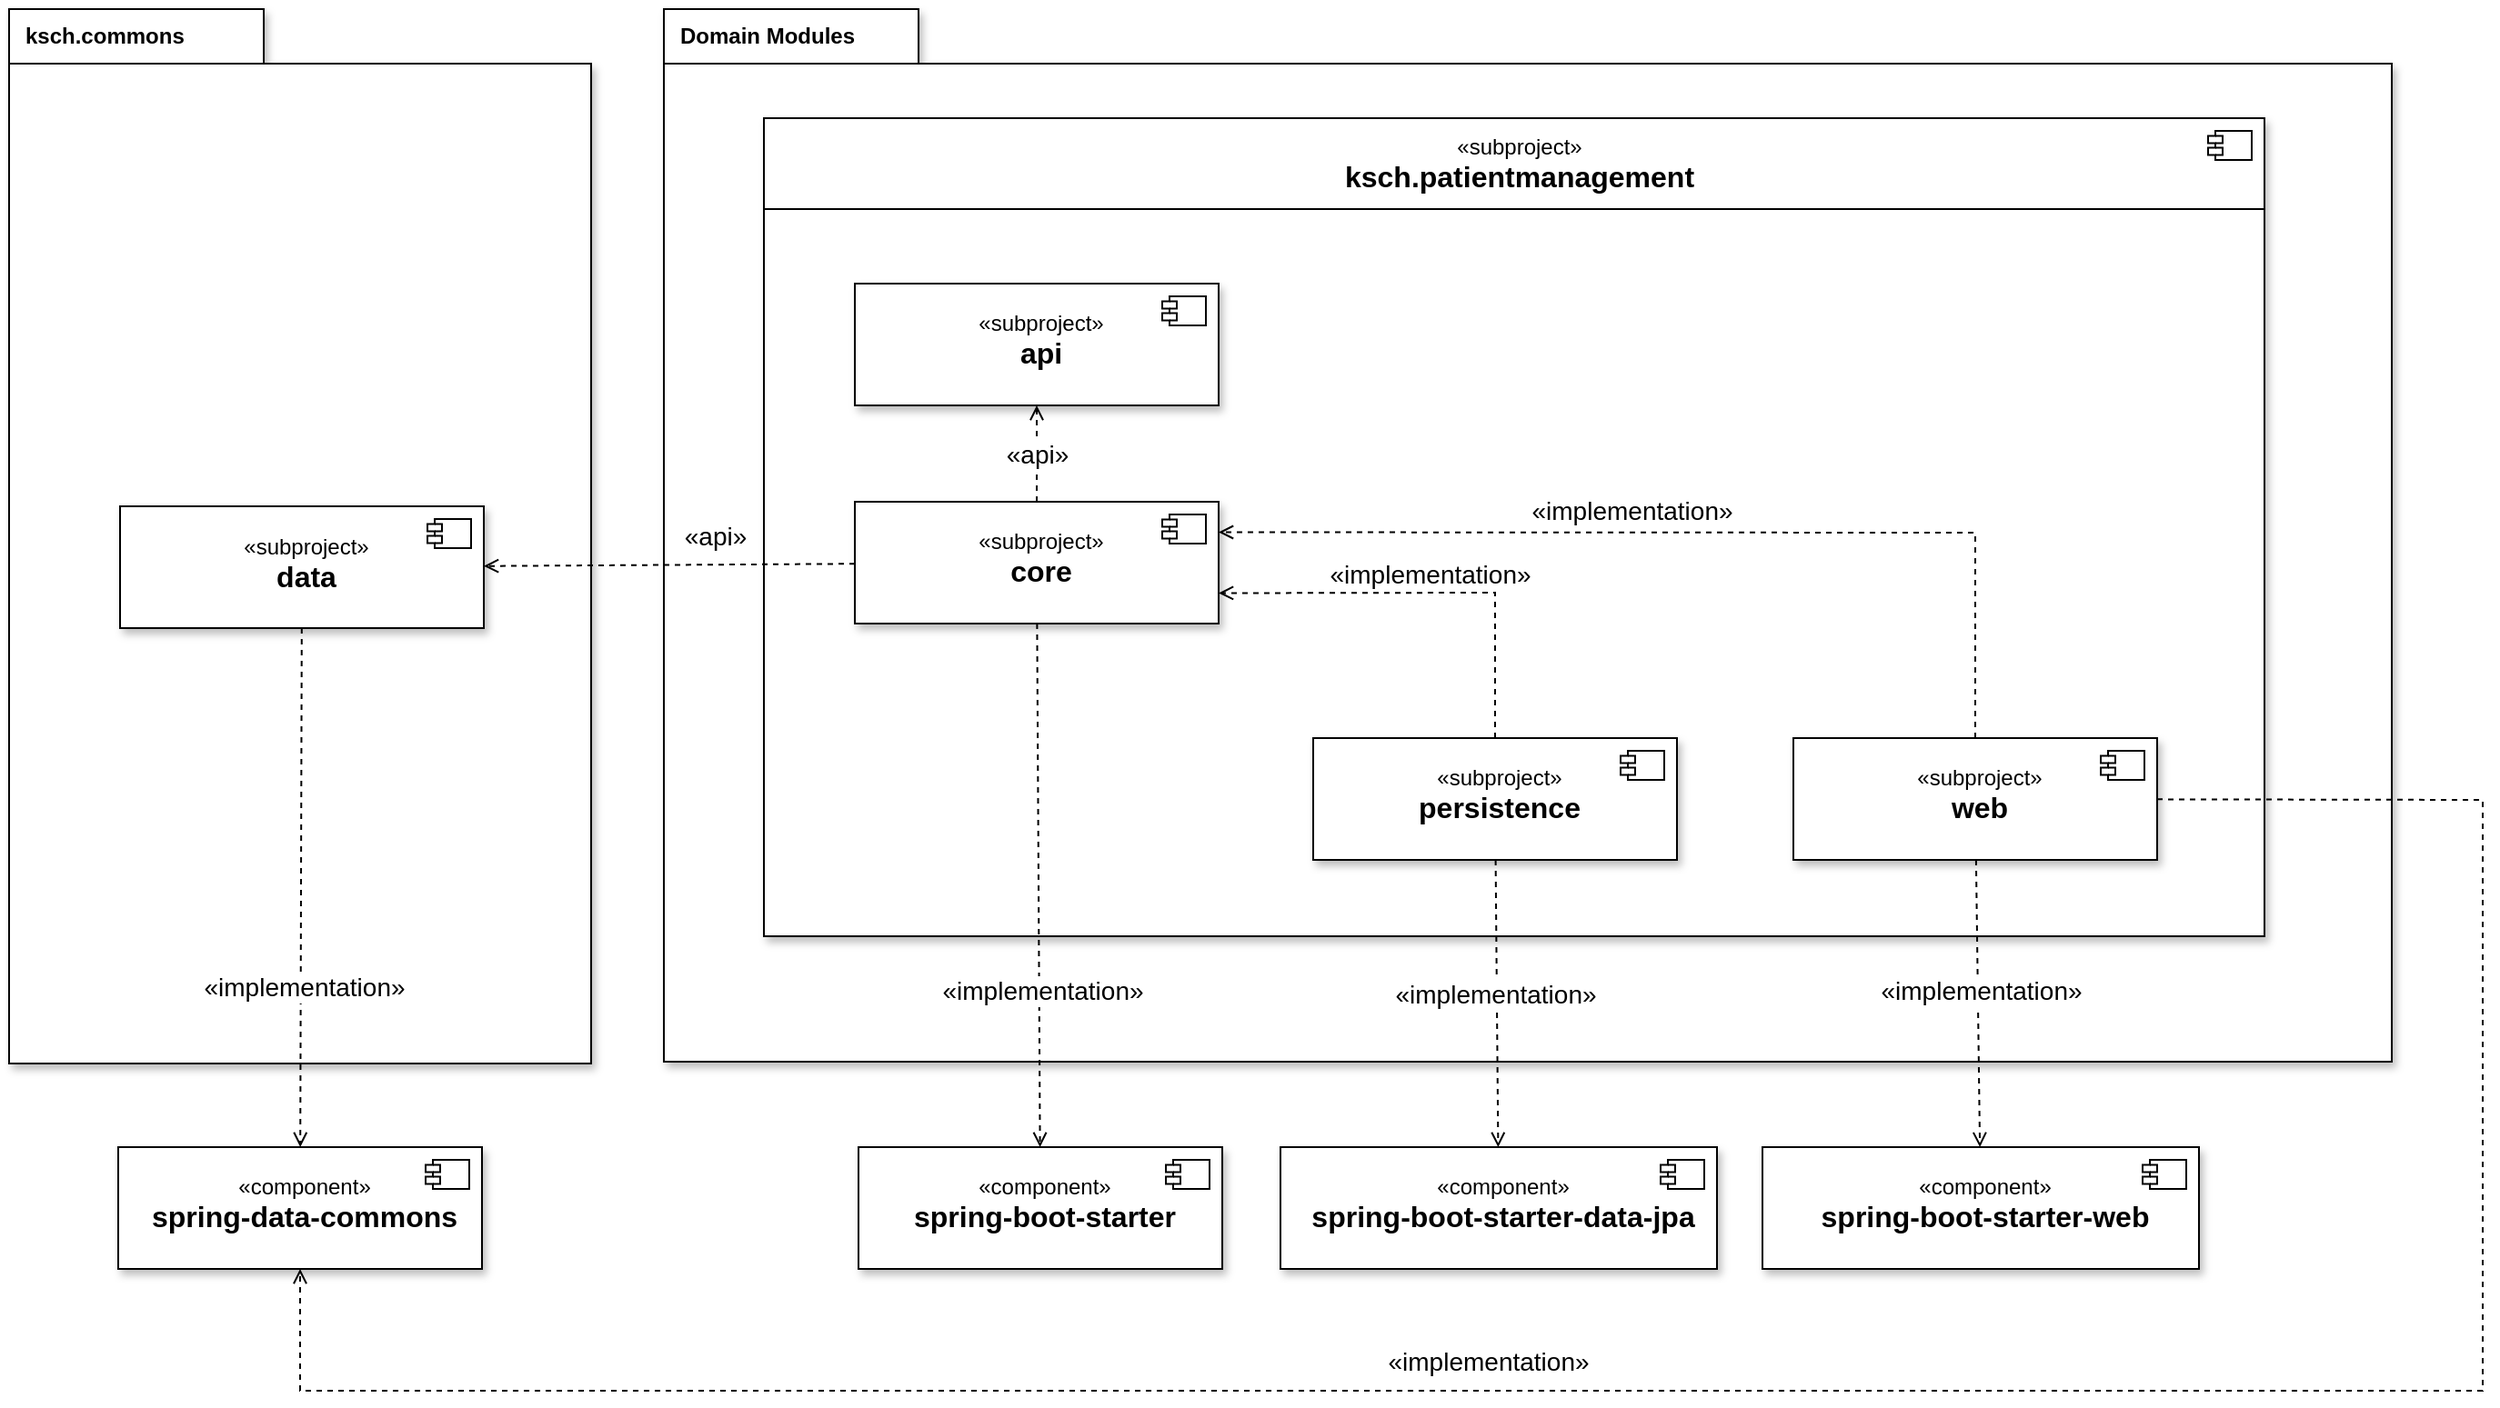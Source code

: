 <mxfile version="21.6.1" type="device">
  <diagram name="Page-1" id="RrcWq4_QC9YrLvJBkymK">
    <mxGraphModel dx="1762" dy="899" grid="1" gridSize="10" guides="1" tooltips="1" connect="1" arrows="1" fold="1" page="0" pageScale="1" pageWidth="827" pageHeight="1169" math="0" shadow="0">
      <root>
        <mxCell id="0" />
        <mxCell id="1" parent="0" />
        <mxCell id="NQAzerqRkBum7FQXbE5B-5" value="&lt;div&gt;ksch.commons&lt;/div&gt;" style="shape=folder;fontStyle=1;tabWidth=140;tabHeight=30;tabPosition=left;html=1;boundedLbl=1;labelInHeader=1;container=1;collapsible=0;recursiveResize=0;align=left;spacingTop=0;spacingLeft=7;shadow=1;" parent="1" vertex="1">
          <mxGeometry x="160" y="320" width="320" height="580" as="geometry" />
        </mxCell>
        <mxCell id="NQAzerqRkBum7FQXbE5B-6" value="" style="html=1;strokeColor=none;resizeWidth=1;resizeHeight=1;fillColor=none;part=1;connectable=0;allowArrows=0;deletable=0;fontStyle=1;fontSize=14;" parent="NQAzerqRkBum7FQXbE5B-5" vertex="1">
          <mxGeometry width="530" relative="1" as="geometry">
            <mxPoint y="40" as="offset" />
          </mxGeometry>
        </mxCell>
        <mxCell id="NQAzerqRkBum7FQXbE5B-15" value="" style="fontStyle=1;align=right;verticalAlign=top;childLayout=stackLayout;horizontal=1;horizontalStack=0;resizeParent=1;resizeParentMax=0;resizeLast=0;marginBottom=0;allowArrows=0;connectable=0;strokeColor=#000000;strokeWidth=1;fontSize=12;fillColor=default;spacingBottom=0;spacingTop=0;shadow=1;" parent="NQAzerqRkBum7FQXbE5B-5" vertex="1">
          <mxGeometry x="61" y="273.5" width="200" height="67" as="geometry" />
        </mxCell>
        <mxCell id="NQAzerqRkBum7FQXbE5B-16" value="&lt;span style=&quot;font-weight: normal;&quot;&gt;«subproject»&lt;/span&gt;&lt;br&gt;&lt;font style=&quot;font-size: 16px;&quot;&gt;data&lt;/font&gt;" style="html=1;align=center;spacingLeft=4;verticalAlign=top;strokeColor=none;fillColor=none;fontStyle=1;strokeWidth=1;fontSize=12;spacingTop=8;" parent="NQAzerqRkBum7FQXbE5B-15" vertex="1">
          <mxGeometry width="200" height="67" as="geometry" />
        </mxCell>
        <mxCell id="NQAzerqRkBum7FQXbE5B-17" value="" style="shape=component;jettyWidth=8;jettyHeight=4;fontSize=12;fillColor=default;strokeColor=default;strokeWidth=1;" parent="NQAzerqRkBum7FQXbE5B-16" vertex="1">
          <mxGeometry x="1" width="24" height="16" relative="1" as="geometry">
            <mxPoint x="-31" y="7" as="offset" />
          </mxGeometry>
        </mxCell>
        <mxCell id="NQAzerqRkBum7FQXbE5B-21" value="&lt;div&gt;Domain Modules&lt;/div&gt;" style="shape=folder;fontStyle=1;tabWidth=140;tabHeight=30;tabPosition=left;html=1;boundedLbl=1;labelInHeader=1;container=1;collapsible=0;recursiveResize=0;align=left;spacingTop=0;spacingLeft=7;shadow=1;" parent="1" vertex="1">
          <mxGeometry x="520" y="320" width="950" height="579" as="geometry" />
        </mxCell>
        <mxCell id="NQAzerqRkBum7FQXbE5B-22" value="" style="html=1;strokeColor=none;resizeWidth=1;resizeHeight=1;fillColor=none;part=1;connectable=0;allowArrows=0;deletable=0;fontStyle=1;fontSize=14;" parent="NQAzerqRkBum7FQXbE5B-21" vertex="1">
          <mxGeometry width="530" relative="1" as="geometry">
            <mxPoint y="40" as="offset" />
          </mxGeometry>
        </mxCell>
        <mxCell id="NQAzerqRkBum7FQXbE5B-11" value="" style="fontStyle=1;align=right;verticalAlign=top;childLayout=stackLayout;horizontal=1;horizontalStack=0;resizeParent=1;resizeParentMax=0;resizeLast=0;marginBottom=0;allowArrows=0;connectable=0;strokeColor=#000000;strokeWidth=1;fontSize=12;fillColor=default;shadow=1;dropTarget=0;" parent="NQAzerqRkBum7FQXbE5B-21" vertex="1">
          <mxGeometry x="55" y="60" width="825" height="450" as="geometry" />
        </mxCell>
        <mxCell id="NQAzerqRkBum7FQXbE5B-12" value="&lt;span style=&quot;font-weight: normal;&quot;&gt;«subproject»&lt;/span&gt;&lt;br&gt;&lt;font style=&quot;font-size: 16px;&quot;&gt;ksch.patientmanagement&lt;/font&gt;" style="html=1;align=center;spacingLeft=4;verticalAlign=middle;strokeColor=none;fillColor=none;fontStyle=1;strokeWidth=1;fontSize=12;" parent="NQAzerqRkBum7FQXbE5B-11" vertex="1">
          <mxGeometry width="825" height="50" as="geometry" />
        </mxCell>
        <mxCell id="NQAzerqRkBum7FQXbE5B-13" value="" style="shape=component;jettyWidth=8;jettyHeight=4;fontSize=12;fillColor=default;strokeColor=default;strokeWidth=1;" parent="NQAzerqRkBum7FQXbE5B-12" vertex="1">
          <mxGeometry x="1" width="24" height="16" relative="1" as="geometry">
            <mxPoint x="-31" y="7" as="offset" />
          </mxGeometry>
        </mxCell>
        <mxCell id="NQAzerqRkBum7FQXbE5B-14" value="" style="swimlane;swimlaneBody=1;swimlaneHead=1;horizontal=1;swimlaneLine=0;collapsible=0;fontStyle=0;strokeColor=#000000;strokeWidth=1;fontSize=12;fillColor=none;" parent="NQAzerqRkBum7FQXbE5B-11" vertex="1">
          <mxGeometry y="50" width="825" height="400" as="geometry" />
        </mxCell>
        <mxCell id="NQAzerqRkBum7FQXbE5B-39" value="" style="endArrow=open;html=1;rounded=0;dashed=1;jumpStyle=line;jumpSize=5;endFill=0;fontSize=14;" parent="NQAzerqRkBum7FQXbE5B-14" source="NQAzerqRkBum7FQXbE5B-24" target="NQAzerqRkBum7FQXbE5B-19" edge="1">
          <mxGeometry width="50" height="50" relative="1" as="geometry">
            <mxPoint x="320" y="530" as="sourcePoint" />
            <mxPoint x="362.0" y="480" as="targetPoint" />
          </mxGeometry>
        </mxCell>
        <mxCell id="NQAzerqRkBum7FQXbE5B-40" value="«api»" style="edgeLabel;html=1;align=center;verticalAlign=middle;resizable=0;points=[];fontSize=14;" parent="NQAzerqRkBum7FQXbE5B-39" vertex="1" connectable="0">
          <mxGeometry x="0.1" y="-1" relative="1" as="geometry">
            <mxPoint x="-1" y="3" as="offset" />
          </mxGeometry>
        </mxCell>
        <mxCell id="NQAzerqRkBum7FQXbE5B-43" value="" style="endArrow=open;html=1;rounded=0;dashed=1;jumpStyle=line;jumpSize=5;endFill=0;fontSize=14;entryX=1;entryY=0.25;entryDx=0;entryDy=0;" parent="NQAzerqRkBum7FQXbE5B-14" source="NQAzerqRkBum7FQXbE5B-30" target="NQAzerqRkBum7FQXbE5B-24" edge="1">
          <mxGeometry width="50" height="50" relative="1" as="geometry">
            <mxPoint x="790" y="870" as="sourcePoint" />
            <mxPoint x="832.0" y="820" as="targetPoint" />
            <Array as="points">
              <mxPoint x="666" y="178" />
            </Array>
          </mxGeometry>
        </mxCell>
        <mxCell id="NQAzerqRkBum7FQXbE5B-44" value="«implementation»" style="edgeLabel;html=1;align=center;verticalAlign=middle;resizable=0;points=[];fontSize=14;" parent="NQAzerqRkBum7FQXbE5B-43" vertex="1" connectable="0">
          <mxGeometry x="0.1" y="-1" relative="1" as="geometry">
            <mxPoint x="-11" y="-11" as="offset" />
          </mxGeometry>
        </mxCell>
        <mxCell id="NQAzerqRkBum7FQXbE5B-18" value="" style="fontStyle=1;align=right;verticalAlign=top;childLayout=stackLayout;horizontal=1;horizontalStack=0;resizeParent=1;resizeParentMax=0;resizeLast=0;marginBottom=0;allowArrows=0;connectable=0;strokeColor=#000000;strokeWidth=1;fontSize=12;fillColor=default;spacingBottom=0;spacingTop=0;shadow=1;" parent="NQAzerqRkBum7FQXbE5B-14" vertex="1">
          <mxGeometry x="50" y="41" width="200" height="67" as="geometry" />
        </mxCell>
        <mxCell id="NQAzerqRkBum7FQXbE5B-19" value="&lt;span style=&quot;font-weight: normal;&quot;&gt;«subproject»&lt;/span&gt;&lt;br&gt;&lt;font style=&quot;font-size: 16px;&quot;&gt;api&lt;/font&gt;" style="html=1;align=center;spacingLeft=4;verticalAlign=top;strokeColor=none;fillColor=none;fontStyle=1;strokeWidth=1;fontSize=12;spacingTop=8;" parent="NQAzerqRkBum7FQXbE5B-18" vertex="1">
          <mxGeometry width="200" height="67" as="geometry" />
        </mxCell>
        <mxCell id="NQAzerqRkBum7FQXbE5B-20" value="" style="shape=component;jettyWidth=8;jettyHeight=4;fontSize=12;fillColor=default;strokeColor=default;strokeWidth=1;" parent="NQAzerqRkBum7FQXbE5B-19" vertex="1">
          <mxGeometry x="1" width="24" height="16" relative="1" as="geometry">
            <mxPoint x="-31" y="7" as="offset" />
          </mxGeometry>
        </mxCell>
        <mxCell id="NQAzerqRkBum7FQXbE5B-23" value="" style="fontStyle=1;align=right;verticalAlign=top;childLayout=stackLayout;horizontal=1;horizontalStack=0;resizeParent=1;resizeParentMax=0;resizeLast=0;marginBottom=0;allowArrows=0;connectable=0;strokeColor=#000000;strokeWidth=1;fontSize=12;fillColor=default;spacingBottom=0;spacingTop=0;shadow=1;" parent="NQAzerqRkBum7FQXbE5B-14" vertex="1">
          <mxGeometry x="50" y="161" width="200" height="67" as="geometry" />
        </mxCell>
        <mxCell id="NQAzerqRkBum7FQXbE5B-24" value="&lt;span style=&quot;font-weight: normal;&quot;&gt;«subproject»&lt;/span&gt;&lt;br&gt;&lt;font style=&quot;font-size: 16px;&quot;&gt;core&lt;/font&gt;" style="html=1;align=center;spacingLeft=4;verticalAlign=top;strokeColor=none;fillColor=none;fontStyle=1;strokeWidth=1;fontSize=12;spacingTop=8;" parent="NQAzerqRkBum7FQXbE5B-23" vertex="1">
          <mxGeometry width="200" height="67" as="geometry" />
        </mxCell>
        <mxCell id="NQAzerqRkBum7FQXbE5B-25" value="" style="shape=component;jettyWidth=8;jettyHeight=4;fontSize=12;fillColor=default;strokeColor=default;strokeWidth=1;" parent="NQAzerqRkBum7FQXbE5B-24" vertex="1">
          <mxGeometry x="1" width="24" height="16" relative="1" as="geometry">
            <mxPoint x="-31" y="7" as="offset" />
          </mxGeometry>
        </mxCell>
        <mxCell id="NQAzerqRkBum7FQXbE5B-45" value="" style="endArrow=open;html=1;rounded=0;dashed=1;jumpStyle=line;jumpSize=5;endFill=0;fontSize=14;entryX=1;entryY=0.75;entryDx=0;entryDy=0;" parent="NQAzerqRkBum7FQXbE5B-14" source="NQAzerqRkBum7FQXbE5B-27" target="NQAzerqRkBum7FQXbE5B-24" edge="1">
          <mxGeometry width="50" height="50" relative="1" as="geometry">
            <mxPoint x="-800" y="331" as="sourcePoint" />
            <mxPoint x="-758.0" y="281" as="targetPoint" />
            <Array as="points">
              <mxPoint x="402" y="211" />
            </Array>
          </mxGeometry>
        </mxCell>
        <mxCell id="NQAzerqRkBum7FQXbE5B-46" value="«implementation»" style="edgeLabel;html=1;align=center;verticalAlign=middle;resizable=0;points=[];fontSize=14;" parent="NQAzerqRkBum7FQXbE5B-45" vertex="1" connectable="0">
          <mxGeometry x="0.1" y="-1" relative="1" as="geometry">
            <mxPoint x="11" y="-9" as="offset" />
          </mxGeometry>
        </mxCell>
        <mxCell id="NQAzerqRkBum7FQXbE5B-26" value="" style="fontStyle=1;align=right;verticalAlign=top;childLayout=stackLayout;horizontal=1;horizontalStack=0;resizeParent=1;resizeParentMax=0;resizeLast=0;marginBottom=0;allowArrows=0;connectable=0;strokeColor=#000000;strokeWidth=1;fontSize=12;fillColor=default;spacingBottom=0;spacingTop=0;shadow=1;" parent="NQAzerqRkBum7FQXbE5B-14" vertex="1">
          <mxGeometry x="302" y="291" width="200" height="67" as="geometry" />
        </mxCell>
        <mxCell id="NQAzerqRkBum7FQXbE5B-27" value="&lt;span style=&quot;font-weight: normal;&quot;&gt;«subproject»&lt;/span&gt;&lt;br&gt;&lt;font style=&quot;font-size: 16px;&quot;&gt;persistence&lt;/font&gt;" style="html=1;align=center;spacingLeft=4;verticalAlign=top;strokeColor=none;fillColor=none;fontStyle=1;strokeWidth=1;fontSize=12;spacingTop=8;" parent="NQAzerqRkBum7FQXbE5B-26" vertex="1">
          <mxGeometry width="200" height="67" as="geometry" />
        </mxCell>
        <mxCell id="NQAzerqRkBum7FQXbE5B-28" value="" style="shape=component;jettyWidth=8;jettyHeight=4;fontSize=12;fillColor=default;strokeColor=default;strokeWidth=1;" parent="NQAzerqRkBum7FQXbE5B-27" vertex="1">
          <mxGeometry x="1" width="24" height="16" relative="1" as="geometry">
            <mxPoint x="-31" y="7" as="offset" />
          </mxGeometry>
        </mxCell>
        <mxCell id="NQAzerqRkBum7FQXbE5B-29" value="" style="fontStyle=1;align=right;verticalAlign=top;childLayout=stackLayout;horizontal=1;horizontalStack=0;resizeParent=1;resizeParentMax=0;resizeLast=0;marginBottom=0;allowArrows=0;connectable=0;strokeColor=#000000;strokeWidth=1;fontSize=12;fillColor=default;spacingBottom=0;spacingTop=0;shadow=1;" parent="NQAzerqRkBum7FQXbE5B-14" vertex="1">
          <mxGeometry x="566" y="291" width="200" height="67" as="geometry" />
        </mxCell>
        <mxCell id="NQAzerqRkBum7FQXbE5B-30" value="&lt;span style=&quot;font-weight: normal;&quot;&gt;«subproject»&lt;/span&gt;&lt;br&gt;&lt;font style=&quot;font-size: 16px;&quot;&gt;web&lt;/font&gt;" style="html=1;align=center;spacingLeft=4;verticalAlign=top;strokeColor=none;fillColor=none;fontStyle=1;strokeWidth=1;fontSize=12;spacingTop=8;" parent="NQAzerqRkBum7FQXbE5B-29" vertex="1">
          <mxGeometry width="200" height="67" as="geometry" />
        </mxCell>
        <mxCell id="NQAzerqRkBum7FQXbE5B-31" value="" style="shape=component;jettyWidth=8;jettyHeight=4;fontSize=12;fillColor=default;strokeColor=default;strokeWidth=1;" parent="NQAzerqRkBum7FQXbE5B-30" vertex="1">
          <mxGeometry x="1" width="24" height="16" relative="1" as="geometry">
            <mxPoint x="-31" y="7" as="offset" />
          </mxGeometry>
        </mxCell>
        <mxCell id="NQAzerqRkBum7FQXbE5B-32" value="" style="endArrow=open;html=1;rounded=0;dashed=1;jumpStyle=line;jumpSize=5;endFill=0;fontSize=14;" parent="1" source="NQAzerqRkBum7FQXbE5B-24" target="NQAzerqRkBum7FQXbE5B-16" edge="1">
          <mxGeometry width="50" height="50" relative="1" as="geometry">
            <mxPoint x="370" y="760" as="sourcePoint" />
            <mxPoint x="412.0" y="710" as="targetPoint" />
          </mxGeometry>
        </mxCell>
        <mxCell id="NQAzerqRkBum7FQXbE5B-33" value="«api»" style="edgeLabel;html=1;align=center;verticalAlign=middle;resizable=0;points=[];fontSize=14;" parent="NQAzerqRkBum7FQXbE5B-32" vertex="1" connectable="0">
          <mxGeometry x="0.1" y="-1" relative="1" as="geometry">
            <mxPoint x="35" y="-15" as="offset" />
          </mxGeometry>
        </mxCell>
        <mxCell id="NQAzerqRkBum7FQXbE5B-37" value="" style="endArrow=open;html=1;rounded=0;dashed=1;jumpStyle=line;jumpSize=5;endFill=0;fontSize=14;" parent="1" source="NQAzerqRkBum7FQXbE5B-16" target="NQAzerqRkBum7FQXbE5B-51" edge="1">
          <mxGeometry width="50" height="50" relative="1" as="geometry">
            <mxPoint x="39" y="740" as="sourcePoint" />
            <mxPoint x="-43.076" y="1080" as="targetPoint" />
          </mxGeometry>
        </mxCell>
        <mxCell id="NQAzerqRkBum7FQXbE5B-38" value="«implementation»" style="edgeLabel;html=1;align=center;verticalAlign=middle;resizable=0;points=[];fontSize=14;" parent="NQAzerqRkBum7FQXbE5B-37" vertex="1" connectable="0">
          <mxGeometry x="0.1" y="-1" relative="1" as="geometry">
            <mxPoint x="2" y="40" as="offset" />
          </mxGeometry>
        </mxCell>
        <mxCell id="NQAzerqRkBum7FQXbE5B-50" value="" style="fontStyle=1;align=right;verticalAlign=top;childLayout=stackLayout;horizontal=1;horizontalStack=0;resizeParent=1;resizeParentMax=0;resizeLast=0;marginBottom=0;allowArrows=0;connectable=0;strokeColor=#000000;strokeWidth=1;fontSize=12;fillColor=default;spacingBottom=0;spacingTop=0;shadow=1;" parent="1" vertex="1">
          <mxGeometry x="220" y="946" width="200" height="67" as="geometry" />
        </mxCell>
        <mxCell id="NQAzerqRkBum7FQXbE5B-51" value="&lt;span style=&quot;font-weight: normal;&quot;&gt;«component»&lt;/span&gt;&lt;br&gt;&lt;font style=&quot;font-size: 16px;&quot;&gt;spring-data-commons&lt;/font&gt;" style="html=1;align=center;spacingLeft=4;verticalAlign=top;strokeColor=none;fillColor=none;fontStyle=1;strokeWidth=1;fontSize=12;spacingTop=8;" parent="NQAzerqRkBum7FQXbE5B-50" vertex="1">
          <mxGeometry width="200" height="67" as="geometry" />
        </mxCell>
        <mxCell id="NQAzerqRkBum7FQXbE5B-52" value="" style="shape=component;jettyWidth=8;jettyHeight=4;fontSize=12;fillColor=default;strokeColor=default;strokeWidth=1;" parent="NQAzerqRkBum7FQXbE5B-51" vertex="1">
          <mxGeometry x="1" width="24" height="16" relative="1" as="geometry">
            <mxPoint x="-31" y="7" as="offset" />
          </mxGeometry>
        </mxCell>
        <mxCell id="NQAzerqRkBum7FQXbE5B-53" value="" style="fontStyle=1;align=right;verticalAlign=top;childLayout=stackLayout;horizontal=1;horizontalStack=0;resizeParent=1;resizeParentMax=0;resizeLast=0;marginBottom=0;allowArrows=0;connectable=0;strokeColor=#000000;strokeWidth=1;fontSize=12;fillColor=default;spacingBottom=0;spacingTop=0;shadow=1;" parent="1" vertex="1">
          <mxGeometry x="627" y="946" width="200" height="67" as="geometry" />
        </mxCell>
        <mxCell id="NQAzerqRkBum7FQXbE5B-54" value="&lt;span style=&quot;font-weight: normal;&quot;&gt;«component»&lt;/span&gt;&lt;br&gt;&lt;font style=&quot;font-size: 16px;&quot;&gt;spring-boot-starter&lt;/font&gt;" style="html=1;align=center;spacingLeft=4;verticalAlign=top;strokeColor=none;fillColor=none;fontStyle=1;strokeWidth=1;fontSize=12;spacingTop=8;" parent="NQAzerqRkBum7FQXbE5B-53" vertex="1">
          <mxGeometry width="200" height="67" as="geometry" />
        </mxCell>
        <mxCell id="NQAzerqRkBum7FQXbE5B-55" value="" style="shape=component;jettyWidth=8;jettyHeight=4;fontSize=12;fillColor=default;strokeColor=default;strokeWidth=1;" parent="NQAzerqRkBum7FQXbE5B-54" vertex="1">
          <mxGeometry x="1" width="24" height="16" relative="1" as="geometry">
            <mxPoint x="-31" y="7" as="offset" />
          </mxGeometry>
        </mxCell>
        <mxCell id="NQAzerqRkBum7FQXbE5B-56" value="" style="endArrow=open;html=1;rounded=0;dashed=1;jumpStyle=line;jumpSize=5;endFill=0;fontSize=14;" parent="1" source="NQAzerqRkBum7FQXbE5B-24" target="NQAzerqRkBum7FQXbE5B-54" edge="1">
          <mxGeometry width="50" height="50" relative="1" as="geometry">
            <mxPoint x="540" y="1220" as="sourcePoint" />
            <mxPoint x="582.0" y="1170" as="targetPoint" />
          </mxGeometry>
        </mxCell>
        <mxCell id="NQAzerqRkBum7FQXbE5B-57" value="«implementation»" style="edgeLabel;html=1;align=center;verticalAlign=middle;resizable=0;points=[];fontSize=14;" parent="NQAzerqRkBum7FQXbE5B-56" vertex="1" connectable="0">
          <mxGeometry x="0.1" y="-1" relative="1" as="geometry">
            <mxPoint x="3" y="43" as="offset" />
          </mxGeometry>
        </mxCell>
        <mxCell id="NQAzerqRkBum7FQXbE5B-58" value="" style="fontStyle=1;align=right;verticalAlign=top;childLayout=stackLayout;horizontal=1;horizontalStack=0;resizeParent=1;resizeParentMax=0;resizeLast=0;marginBottom=0;allowArrows=0;connectable=0;strokeColor=#000000;strokeWidth=1;fontSize=12;fillColor=default;spacingBottom=0;spacingTop=0;shadow=1;" parent="1" vertex="1">
          <mxGeometry x="859" y="946" width="240" height="67" as="geometry" />
        </mxCell>
        <mxCell id="NQAzerqRkBum7FQXbE5B-59" value="&lt;span style=&quot;font-weight: normal;&quot;&gt;«component»&lt;/span&gt;&lt;br&gt;&lt;font style=&quot;font-size: 16px;&quot;&gt;spring-boot-starter-data-jpa&lt;/font&gt;" style="html=1;align=center;spacingLeft=4;verticalAlign=top;strokeColor=none;fillColor=none;fontStyle=1;strokeWidth=1;fontSize=12;spacingTop=8;" parent="NQAzerqRkBum7FQXbE5B-58" vertex="1">
          <mxGeometry width="240" height="67" as="geometry" />
        </mxCell>
        <mxCell id="NQAzerqRkBum7FQXbE5B-60" value="" style="shape=component;jettyWidth=8;jettyHeight=4;fontSize=12;fillColor=default;strokeColor=default;strokeWidth=1;" parent="NQAzerqRkBum7FQXbE5B-59" vertex="1">
          <mxGeometry x="1" width="24" height="16" relative="1" as="geometry">
            <mxPoint x="-31" y="7" as="offset" />
          </mxGeometry>
        </mxCell>
        <mxCell id="NQAzerqRkBum7FQXbE5B-61" value="" style="endArrow=open;html=1;rounded=0;dashed=1;jumpStyle=line;jumpSize=5;endFill=0;fontSize=14;" parent="1" source="NQAzerqRkBum7FQXbE5B-27" target="NQAzerqRkBum7FQXbE5B-59" edge="1">
          <mxGeometry width="50" height="50" relative="1" as="geometry">
            <mxPoint x="990" y="1190" as="sourcePoint" />
            <mxPoint x="1032.0" y="1140" as="targetPoint" />
          </mxGeometry>
        </mxCell>
        <mxCell id="NQAzerqRkBum7FQXbE5B-62" value="«implementation»" style="edgeLabel;html=1;align=center;verticalAlign=middle;resizable=0;points=[];fontSize=14;" parent="NQAzerqRkBum7FQXbE5B-61" vertex="1" connectable="0">
          <mxGeometry x="0.1" y="-1" relative="1" as="geometry">
            <mxPoint y="-13" as="offset" />
          </mxGeometry>
        </mxCell>
        <mxCell id="NQAzerqRkBum7FQXbE5B-63" value="" style="fontStyle=1;align=right;verticalAlign=top;childLayout=stackLayout;horizontal=1;horizontalStack=0;resizeParent=1;resizeParentMax=0;resizeLast=0;marginBottom=0;allowArrows=0;connectable=0;strokeColor=#000000;strokeWidth=1;fontSize=12;fillColor=default;spacingBottom=0;spacingTop=0;shadow=1;" parent="1" vertex="1">
          <mxGeometry x="1124" y="946" width="240" height="67" as="geometry" />
        </mxCell>
        <mxCell id="NQAzerqRkBum7FQXbE5B-64" value="&lt;span style=&quot;font-weight: normal;&quot;&gt;«component»&lt;/span&gt;&lt;br&gt;&lt;font style=&quot;font-size: 16px;&quot;&gt;spring-boot-starter-web&lt;/font&gt;" style="html=1;align=center;spacingLeft=4;verticalAlign=top;strokeColor=none;fillColor=none;fontStyle=1;strokeWidth=1;fontSize=12;spacingTop=8;" parent="NQAzerqRkBum7FQXbE5B-63" vertex="1">
          <mxGeometry width="240" height="67" as="geometry" />
        </mxCell>
        <mxCell id="NQAzerqRkBum7FQXbE5B-65" value="" style="shape=component;jettyWidth=8;jettyHeight=4;fontSize=12;fillColor=default;strokeColor=default;strokeWidth=1;" parent="NQAzerqRkBum7FQXbE5B-64" vertex="1">
          <mxGeometry x="1" width="24" height="16" relative="1" as="geometry">
            <mxPoint x="-31" y="7" as="offset" />
          </mxGeometry>
        </mxCell>
        <mxCell id="NQAzerqRkBum7FQXbE5B-66" value="" style="endArrow=open;html=1;rounded=0;dashed=1;jumpStyle=line;jumpSize=5;endFill=0;fontSize=14;" parent="1" source="NQAzerqRkBum7FQXbE5B-30" target="NQAzerqRkBum7FQXbE5B-64" edge="1">
          <mxGeometry width="50" height="50" relative="1" as="geometry">
            <mxPoint x="1210" y="790" as="sourcePoint" />
            <mxPoint x="1213" y="992" as="targetPoint" />
          </mxGeometry>
        </mxCell>
        <mxCell id="NQAzerqRkBum7FQXbE5B-67" value="«implementation»" style="edgeLabel;html=1;align=center;verticalAlign=middle;resizable=0;points=[];fontSize=14;" parent="NQAzerqRkBum7FQXbE5B-66" vertex="1" connectable="0">
          <mxGeometry x="0.1" y="-1" relative="1" as="geometry">
            <mxPoint x="2" y="-15" as="offset" />
          </mxGeometry>
        </mxCell>
        <mxCell id="BEDfcIhdTB-Y1PTC5qSt-1" value="" style="endArrow=open;html=1;rounded=0;dashed=1;jumpStyle=line;jumpSize=5;endFill=0;fontSize=14;" edge="1" parent="1" source="NQAzerqRkBum7FQXbE5B-30" target="NQAzerqRkBum7FQXbE5B-51">
          <mxGeometry width="50" height="50" relative="1" as="geometry">
            <mxPoint x="500" y="1170" as="sourcePoint" />
            <mxPoint x="542.0" y="1120" as="targetPoint" />
            <Array as="points">
              <mxPoint x="1520" y="755" />
              <mxPoint x="1520" y="1080" />
              <mxPoint x="320" y="1080" />
            </Array>
          </mxGeometry>
        </mxCell>
        <mxCell id="BEDfcIhdTB-Y1PTC5qSt-2" value="«implementation»" style="edgeLabel;html=1;align=center;verticalAlign=middle;resizable=0;points=[];fontSize=14;" vertex="1" connectable="0" parent="BEDfcIhdTB-Y1PTC5qSt-1">
          <mxGeometry x="0.1" y="-1" relative="1" as="geometry">
            <mxPoint x="-77" y="-15" as="offset" />
          </mxGeometry>
        </mxCell>
      </root>
    </mxGraphModel>
  </diagram>
</mxfile>
